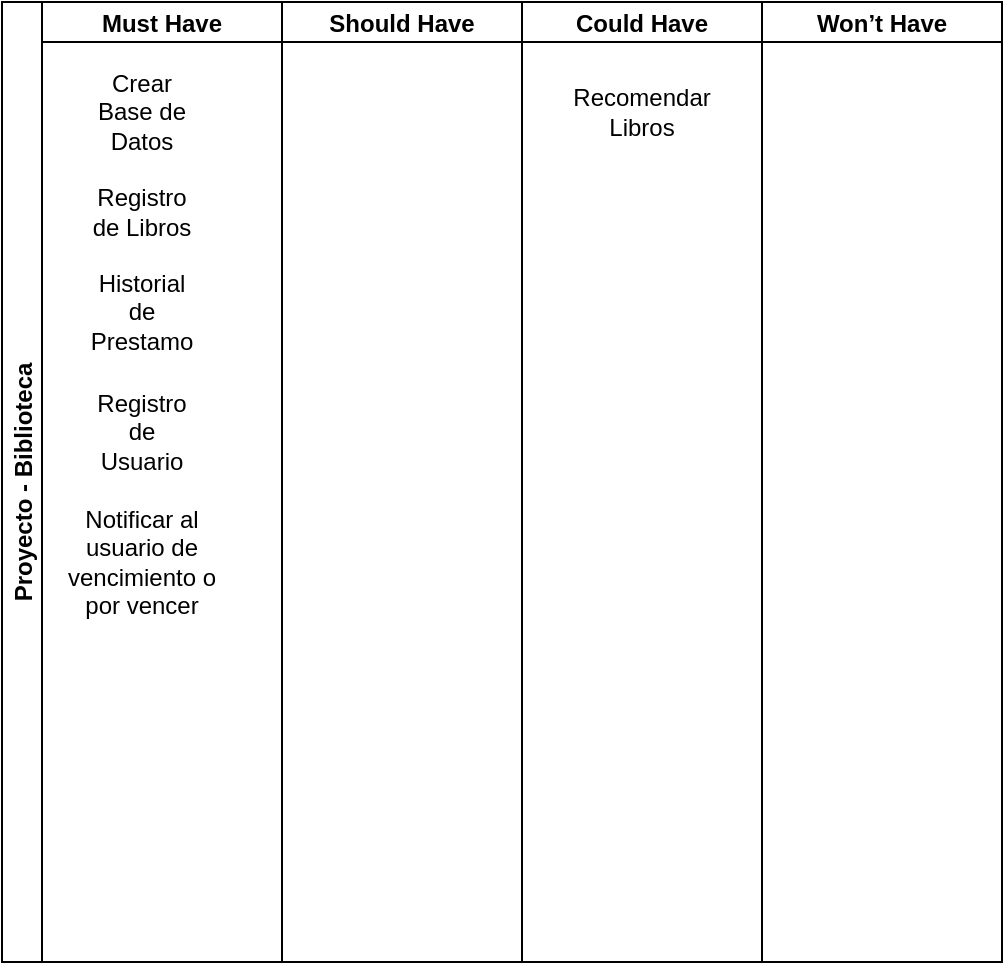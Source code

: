 <mxfile version="24.7.8">
  <diagram name="Página-1" id="wObPmkAxYD9PAaxw80ji">
    <mxGraphModel dx="488" dy="333" grid="1" gridSize="10" guides="1" tooltips="1" connect="1" arrows="1" fold="1" page="1" pageScale="1" pageWidth="827" pageHeight="1169" math="0" shadow="0">
      <root>
        <mxCell id="0" />
        <mxCell id="1" parent="0" />
        <mxCell id="aQzufj0Kl179tfjcCTew-1" value="Proyecto - Biblioteca" style="swimlane;childLayout=stackLayout;resizeParent=1;resizeParentMax=0;startSize=20;horizontal=0;horizontalStack=1;" vertex="1" parent="1">
          <mxGeometry x="220" y="130" width="500" height="480" as="geometry" />
        </mxCell>
        <mxCell id="aQzufj0Kl179tfjcCTew-2" value="Must Have" style="swimlane;startSize=20;" vertex="1" parent="aQzufj0Kl179tfjcCTew-1">
          <mxGeometry x="20" width="120" height="480" as="geometry" />
        </mxCell>
        <mxCell id="aQzufj0Kl179tfjcCTew-9" value="Crear Base de Datos" style="text;html=1;align=center;verticalAlign=middle;whiteSpace=wrap;rounded=0;" vertex="1" parent="aQzufj0Kl179tfjcCTew-2">
          <mxGeometry x="20" y="40" width="60" height="30" as="geometry" />
        </mxCell>
        <mxCell id="aQzufj0Kl179tfjcCTew-10" value="Registro de Libros" style="text;html=1;align=center;verticalAlign=middle;whiteSpace=wrap;rounded=0;" vertex="1" parent="aQzufj0Kl179tfjcCTew-2">
          <mxGeometry x="20" y="90" width="60" height="30" as="geometry" />
        </mxCell>
        <mxCell id="aQzufj0Kl179tfjcCTew-11" value="Historial de Prestamo" style="text;html=1;align=center;verticalAlign=middle;whiteSpace=wrap;rounded=0;" vertex="1" parent="aQzufj0Kl179tfjcCTew-2">
          <mxGeometry x="20" y="140" width="60" height="30" as="geometry" />
        </mxCell>
        <mxCell id="aQzufj0Kl179tfjcCTew-12" value="Registro de Usuario" style="text;html=1;align=center;verticalAlign=middle;whiteSpace=wrap;rounded=0;" vertex="1" parent="aQzufj0Kl179tfjcCTew-2">
          <mxGeometry x="20" y="200" width="60" height="30" as="geometry" />
        </mxCell>
        <mxCell id="aQzufj0Kl179tfjcCTew-13" value="Notificar al usuario de vencimiento o por vencer" style="text;html=1;align=center;verticalAlign=middle;whiteSpace=wrap;rounded=0;" vertex="1" parent="aQzufj0Kl179tfjcCTew-2">
          <mxGeometry x="5" y="250" width="90" height="60" as="geometry" />
        </mxCell>
        <mxCell id="aQzufj0Kl179tfjcCTew-3" value="Should Have" style="swimlane;startSize=20;" vertex="1" parent="aQzufj0Kl179tfjcCTew-1">
          <mxGeometry x="140" width="120" height="480" as="geometry" />
        </mxCell>
        <mxCell id="aQzufj0Kl179tfjcCTew-4" value="Could Have" style="swimlane;startSize=20;" vertex="1" parent="aQzufj0Kl179tfjcCTew-1">
          <mxGeometry x="260" width="120" height="480" as="geometry" />
        </mxCell>
        <mxCell id="aQzufj0Kl179tfjcCTew-14" value="Recomendar Libros" style="text;html=1;align=center;verticalAlign=middle;whiteSpace=wrap;rounded=0;" vertex="1" parent="aQzufj0Kl179tfjcCTew-4">
          <mxGeometry x="30" y="40" width="60" height="30" as="geometry" />
        </mxCell>
        <mxCell id="aQzufj0Kl179tfjcCTew-5" value="Won’t Have" style="swimlane;startSize=20;" vertex="1" parent="aQzufj0Kl179tfjcCTew-1">
          <mxGeometry x="380" width="120" height="480" as="geometry" />
        </mxCell>
      </root>
    </mxGraphModel>
  </diagram>
</mxfile>
